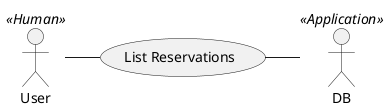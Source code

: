 @startuml
actor User << Human >>
actor DB << Application >>

User -right- (List Reservations)
DB -left- (List Reservations)
@enduml